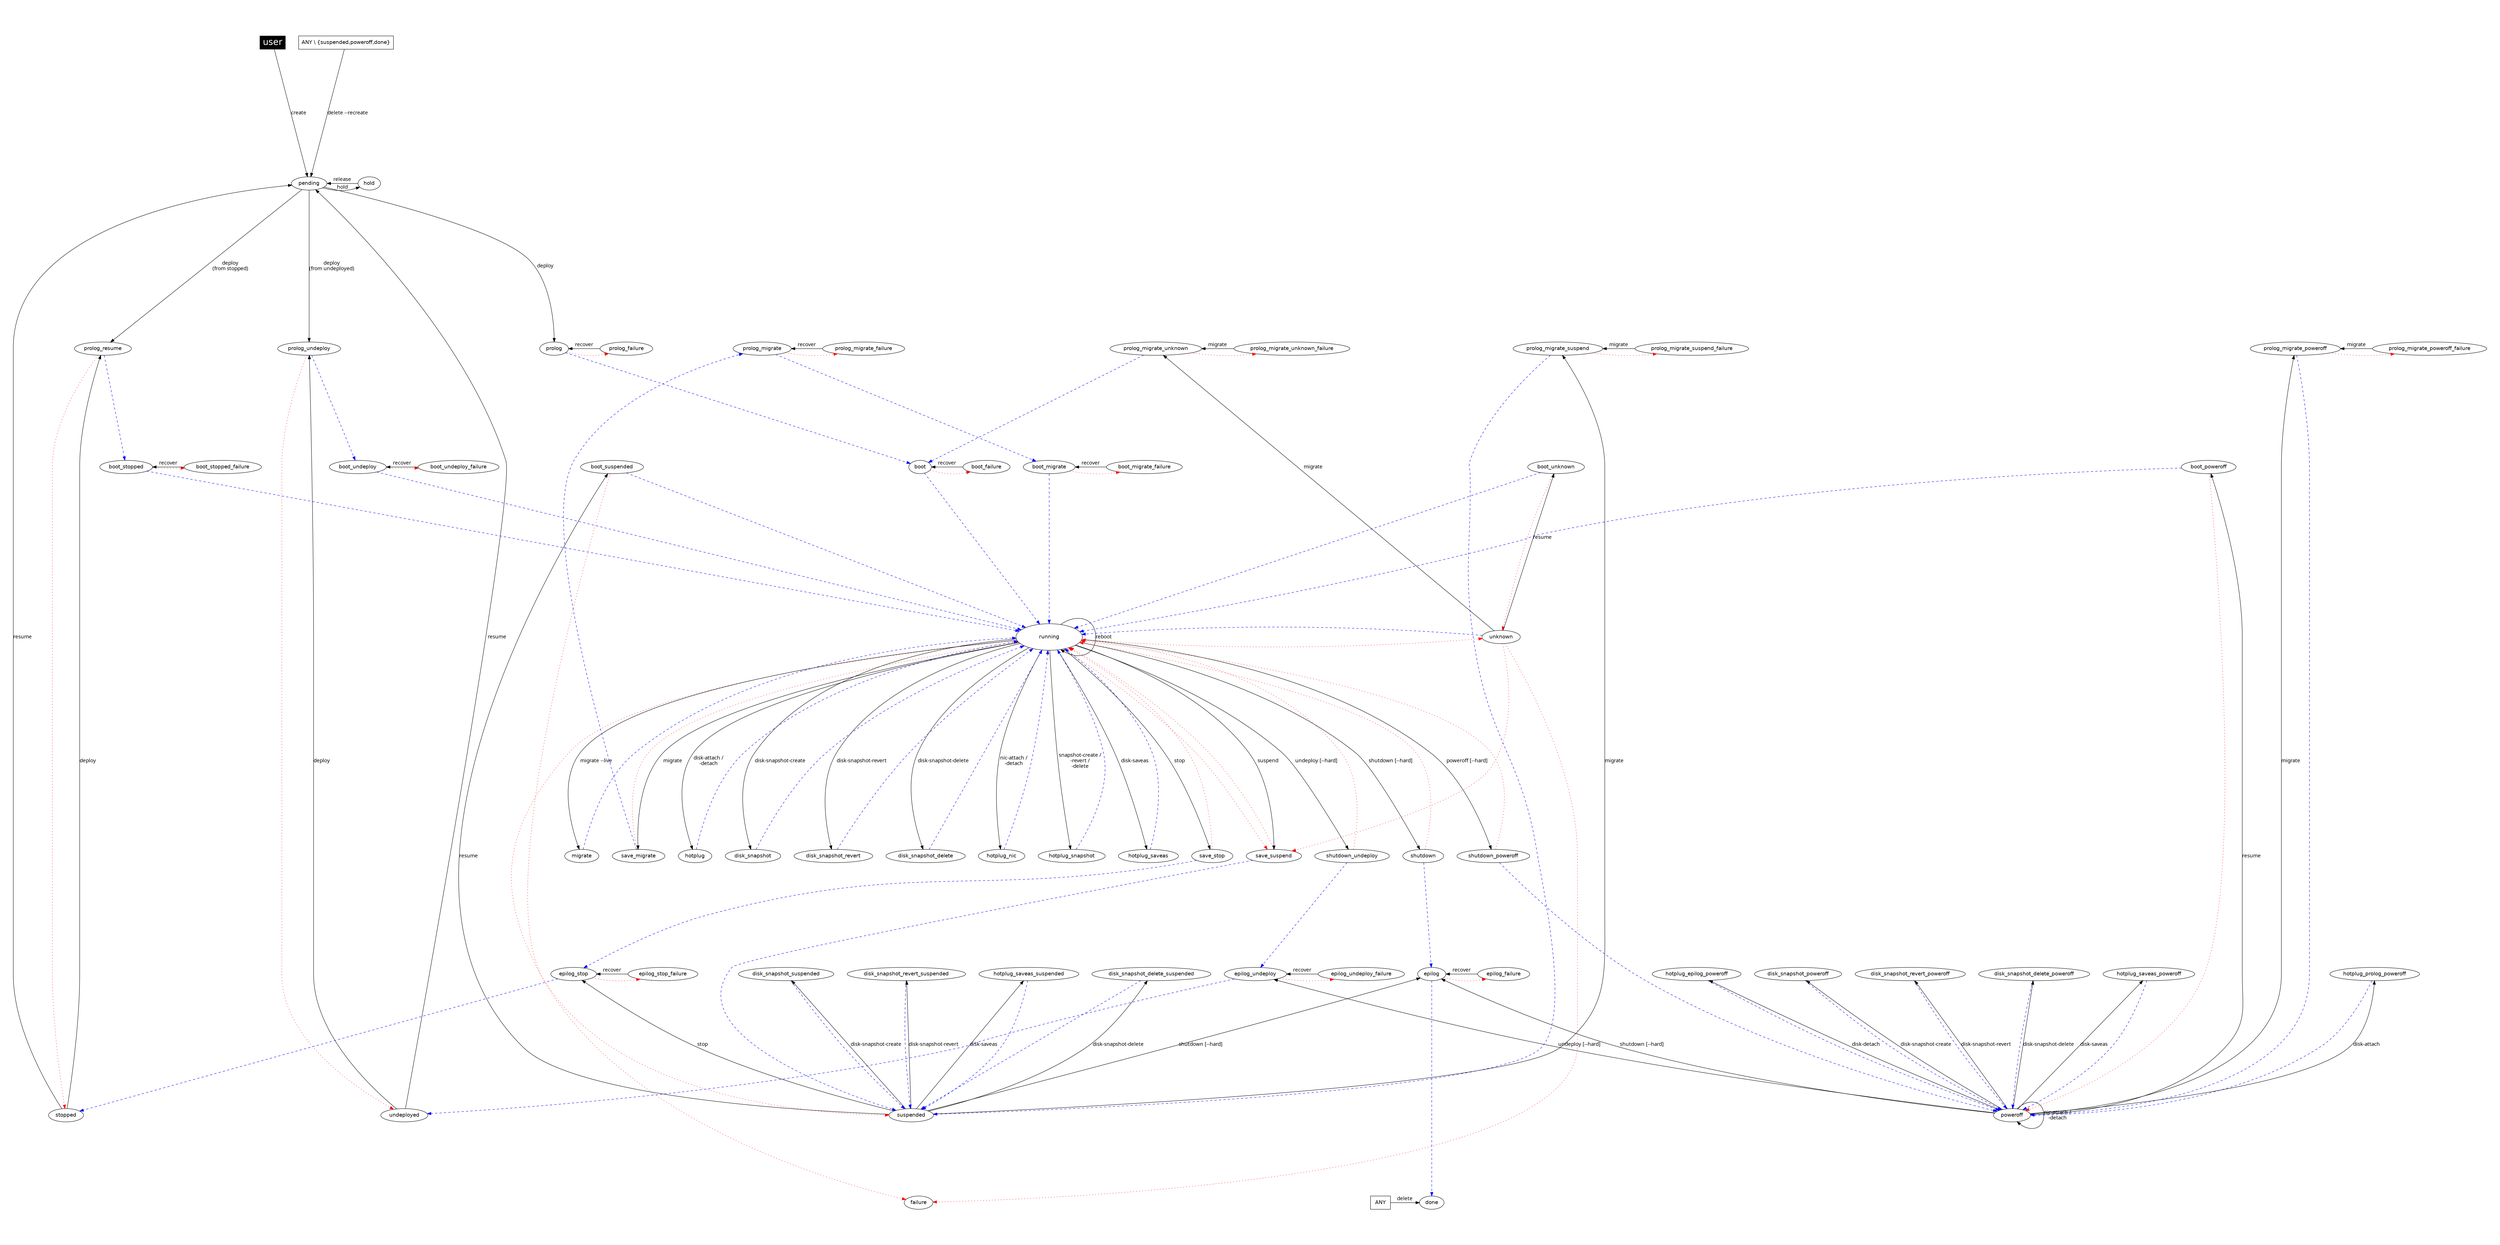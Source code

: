 

digraph OpenNebula {
    graph [
        nodesep=0.5,
        ratio=0.5,
        pad=0.5,
        //concentrate=true,
    ];

    node [fontname="Helvetica"];
    edge [fontname="Menlo"];

    user [
        fillcolor="black",
        style="filled", shape="box",
        fontcolor="white", fontsize= "24.0"];

    ANY [ shape="box" ];
    "ANY \\ {suspended,poweroff,done}" [ shape="box" ];

    running [ width = 2.5, height = 1 ]

    subgraph {
        rank = min;
        user
    }
    subgraph {
        rank = same;
        suspended;
        stopped;
        undeployed;
        poweroff;
        color="white"
    }
    subgraph {
        rank = same;
        boot;
        boot_stopped;
        boot_undeploy;
        boot_suspended;
        boot_unknown;
        boot_poweroff;
        boot_migrate;
        boot_failure;
        boot_migrate_failure;
        boot_undeploy_failure, boot_stopped_failure;
        color="white"
    }
    subgraph {
        rank = same;
        running;
        unknown;
        color="white"
    }
    subgraph {
        rank = same;
        pending;
        hold;
        color="white"
    }
    subgraph {
        rank = same;
        prolog;
        prolog_failure;
        prolog_resume;
        prolog_migrate;
        prolog_migrate_failure;
        prolog_migrate_poweroff;
        prolog_migrate_poweroff_failure;
        prolog_migrate_suspend;
        prolog_migrate_suspend_failure;
        prolog_undeploy;
        prolog_migrate_unknown;
        prolog_migrate_unknown_failure;
        color="white"
    }
    subgraph {
        rank = same;
        hotplug_prolog_poweroff;
        hotplug_saveas_poweroff;
        hotplug_saveas_suspended;
        disk_snapshot_suspended;
        disk_snapshot_revert_suspended;
        disk_snapshot_delete_suspended;
        epilog_stop;
        epilog;
        epilog_undeploy;
        epilog_stop_failure;
        epilog_failure;
        epilog_undeploy_failure;
        hotplug_epilog_poweroff;
        disk_snapshot_poweroff;
        disk_snapshot_revert_poweroff;
        disk_snapshot_delete_poweroff;
        color="white"
    }
    subgraph {
        rank = sink;
        done;
        failure;
        ANY;
        color="white"
    }


    ### TODO: missing lcm states
    # PROLOG_RESUME_FAILURE
    # PROLOG_UNDEPLOY_FAILURE


#   create
    user -> pending [label="create"];

#   deploy
    pending     -> prolog [label="deploy"];
    prolog      -> boot [style="dashed", color="blue"];
    boot        -> running [style="dashed", color="blue"];

    pending     -> prolog_resume [label="deploy\n(from stopped)"];
    //hold        -> prolog_resume [label="deploy\n(from stopped)"];
    stopped     -> prolog_resume [label="deploy"];
    prolog_resume -> boot_stopped [style="dashed", color="blue"];

    pending         -> prolog_undeploy [label="deploy\n(from undeployed)"];
    //hold            -> prolog_undeploy [label="deploy\n(from undeployed)"];
    undeployed      -> prolog_undeploy [label="deploy"];
    prolog_undeploy -> boot_undeploy [style="dashed", color="blue"];

    //hold    -> prolog [label="deploy"];

#   shutdown
    running     -> shutdown [label="shutdown [--hard]"];
    shutdown    -> epilog [style="dashed", color="blue"];
    epilog      -> done [style="dashed", color="blue"];

    shutdown    -> running [style="dotted", color="red"];

    suspended   -> epilog [label="shutdown [--hard]"];
    poweroff    -> epilog [label="shutdown [--hard]"];

#   poweroff
    running             -> shutdown_poweroff [label="poweroff [--hard]"];
    shutdown_poweroff   -> poweroff [style="dashed", color="blue"];

    shutdown_poweroff   -> running [style="dotted", color="red"];

#   livemigrate
    running     -> migrate [label="migrate --live"];
    migrate     -> running [style="dashed", color="blue"];

#   migrate
    running         -> save_migrate [label="migrate"];
    save_migrate    -> prolog_migrate [style="dashed", color="blue"];
    save_migrate    -> running [style="dotted", color="red"];
    prolog_migrate  -> boot_migrate [style="dashed", color="blue"];
    boot_migrate    -> running [style="dashed", color="blue"];

    unknown         -> prolog_migrate_unknown [label="migrate"];
    prolog_migrate_unknown  -> boot [style="dashed", color="blue"];

    poweroff                -> prolog_migrate_poweroff [label="migrate"];
    prolog_migrate_poweroff -> poweroff [style="dashed", color="blue"];

    suspended               -> prolog_migrate_suspend [label="migrate"];
    prolog_migrate_suspend  -> suspended [style="dashed", color="blue"];

#   hold
    pending     -> hold [label="hold"];

#   release
    hold        -> pending [label="release"];

#   stop
    running     -> save_stop [label="stop"];
    save_stop   -> epilog_stop [style="dashed", color="blue"];
    save_stop   -> running [style="dotted", color="red"];
    epilog_stop -> stopped [style="dashed", color="blue"];

    suspended   -> epilog_stop [label="stop"];

#   undeploy
    running             -> shutdown_undeploy [label="undeploy [--hard]"];
    shutdown_undeploy   -> epilog_undeploy [style="dashed", color="blue"];
    shutdown_undeploy   -> running [style="dotted", color="red"];
    epilog_undeploy     -> undeployed [style="dashed", color="blue"];

    poweroff            -> epilog_undeploy [label="undeploy [--hard]"];

#   suspend
    running         -> save_suspend [label="suspend"];
    save_suspend    -> suspended [style="dashed", color="blue"];
    save_suspend    -> running [style="dotted", color="red"];

#   resume
    stopped         -> pending [label="resume"];
    boot_stopped    -> running [style="dashed", color="blue"];

    undeployed      -> pending [label="resume"];
    boot_undeploy   -> running [style="dashed", color="blue"];

    suspended       -> boot_suspended [label="resume"];
    boot_suspended  -> running [style="dashed", color="blue"];

    poweroff        -> boot_poweroff [label="resume"];
    boot_poweroff   -> running [style="dashed", color="blue"];

    unknown         -> boot_unknown [label="resume"];
    boot_unknown    -> running [style="dashed", color="blue"];


#   delete
    ANY         -> done [label="delete"];

#   resubmit
    "ANY \\ {suspended,poweroff,done}" -> pending [label="delete --recreate"];

#   reboot
    running     -> running [label="reboot"];

#   disk-attach
    running     -> hotplug [label="disk-attach /\n-detach"]
    hotplug     -> running [style="dashed", color="blue"];

    poweroff                -> hotplug_prolog_poweroff [label="disk-attach"]
    hotplug_prolog_poweroff -> poweroff [style="dashed", color="blue"];
    poweroff                -> hotplug_epilog_poweroff [label="disk-detach"]
    hotplug_epilog_poweroff -> poweroff [style="dashed", color="blue"];

#   disk-snapshot-create
    running                 -> disk_snapshot [label="disk-snapshot-create"];
    disk_snapshot           -> running [style="dashed", color="blue"];

    poweroff                -> disk_snapshot_poweroff [label="disk-snapshot-create"];
    disk_snapshot_poweroff  -> poweroff [style="dashed", color="blue"];

    suspended               -> disk_snapshot_suspended [label="disk-snapshot-create"];
    disk_snapshot_suspended -> suspended [style="dashed", color="blue"];

#   disk-snapshot-revert
    running                 -> disk_snapshot_revert [label="disk-snapshot-revert"];
    disk_snapshot_revert    -> running [style="dashed", color="blue"];

    poweroff                        -> disk_snapshot_revert_poweroff [label="disk-snapshot-revert"];
    disk_snapshot_revert_poweroff   -> poweroff [style="dashed", color="blue"];

    suspended                       -> disk_snapshot_revert_suspended [label="disk-snapshot-revert"];
    disk_snapshot_revert_suspended  -> suspended [style="dashed", color="blue"];

#   disk-snapshot-delete
    running                 -> disk_snapshot_delete [label="disk-snapshot-delete"];
    disk_snapshot_delete    -> running [style="dashed", color="blue"];

    poweroff                        -> disk_snapshot_delete_poweroff [label="disk-snapshot-delete"];
    disk_snapshot_delete_poweroff   -> poweroff [style="dashed", color="blue"];

    suspended                       -> disk_snapshot_delete_suspended [label="disk-snapshot-delete"];
    disk_snapshot_delete_suspended  -> suspended [style="dashed", color="blue"];

#   nic-attach
    running     -> hotplug_nic [label="nic-attach /\n-detach"]
    hotplug_nic -> running [style="dashed", color="blue"];

    poweroff    -> poweroff [label="nic-attach /\n-detach"]

#   snapshot
    running             -> hotplug_snapshot [label="snapshot-create /\n-revert /\n-delete"]
    hotplug_snapshot    -> running [style="dashed", color="blue"];

#   disk-saveas
    running         -> hotplug_saveas [label="disk-saveas"]
    hotplug_saveas  -> running [style="dashed", color="blue"];

    poweroff                -> hotplug_saveas_poweroff [label="disk-saveas"]
    hotplug_saveas_poweroff -> poweroff [style="dashed", color="blue"];

    suspended                -> hotplug_saveas_suspended [label="disk-saveas"]
    hotplug_saveas_suspended -> suspended [style="dashed", color="blue"];

#   failures and misc.
    boot_failure         -> boot [label="recover"];
    boot_migrate_failure -> boot_migrate [label="recover"];
    boot_undeploy_failure -> boot_undeploy [label="recover"];
    boot_stopped_failure-> boot_stopped [label="recover"];

    epilog_stop         -> epilog_stop_failure [label=" ", style="dotted", color="red"];
    epilog_stop_failure -> epilog_stop [label="recover"];

    epilog          -> epilog_failure [label=" ", style="dotted", color="red"];
    epilog_failure  -> epilog [label="recover"];

    epilog_undeploy         -> epilog_undeploy_failure [label=" ", style="dotted", color="red"];
    epilog_undeploy_failure -> epilog_undeploy [label="recover"];

    prolog          -> prolog_failure [label=" ", style="dotted", color="red"];
    prolog_failure  -> prolog [label="recover"];

    prolog_migrate          -> prolog_migrate_failure [label=" ", style="dotted", color="red"];
    prolog_migrate_failure  -> prolog_migrate [label="recover"];

    prolog_migrate_poweroff          -> prolog_migrate_poweroff_failure [label=" ", style="dotted", color="red"];
    prolog_migrate_poweroff_failure  -> prolog_migrate_poweroff [label="migrate"];

    prolog_migrate_suspend          -> prolog_migrate_suspend_failure [label=" ", style="dotted", color="red"];
    prolog_migrate_suspend_failure  -> prolog_migrate_suspend [label="migrate"];

    prolog_resume   -> stopped [style="dotted", color="red"];
    prolog_undeploy -> undeployed [style="dotted", color="red"];

    prolog_migrate_unknown          -> prolog_migrate_unknown_failure [label=" ", style="dotted", color="red"];
    prolog_migrate_unknown_failure  -> prolog_migrate_unknown [label="migrate"];

    boot            -> boot_failure [label=" ", style="dotted", color="red"];
    boot_migrate    -> boot_migrate_failure [label=" ", style="dotted", color="red"];
    boot_poweroff   -> poweroff [style="dotted", color="red"];
    boot_unknown    -> unknown [label=" ", style="dotted", color="red"];
    boot_suspended  -> suspended [style="dotted", color="red"];
    boot_stopped    -> boot_stopped_failure [style="dotted", color="red"];
    boot_undeploy   -> boot_undeploy_failure [style="dotted", color="red"];

    running -> failure [style="dotted", color="red"];
    unknown -> failure [style="dotted", color="red"];

    running -> save_suspend [style="dotted", color="red"];
    unknown -> save_suspend [style="dotted", color="red"];

    running -> unknown [style="dotted", color="red"];
    unknown -> running [style="dashed", color="blue"];
}
